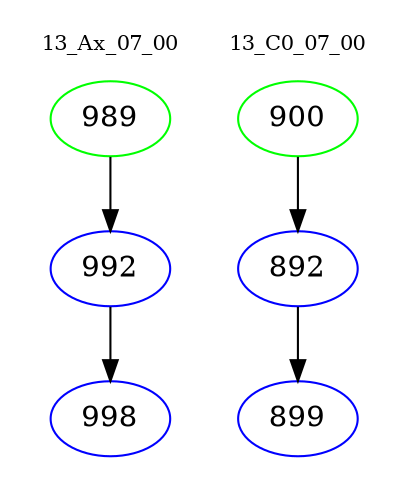 digraph{
subgraph cluster_0 {
color = white
label = "13_Ax_07_00";
fontsize=10;
T0_989 [label="989", color="green"]
T0_989 -> T0_992 [color="black"]
T0_992 [label="992", color="blue"]
T0_992 -> T0_998 [color="black"]
T0_998 [label="998", color="blue"]
}
subgraph cluster_1 {
color = white
label = "13_C0_07_00";
fontsize=10;
T1_900 [label="900", color="green"]
T1_900 -> T1_892 [color="black"]
T1_892 [label="892", color="blue"]
T1_892 -> T1_899 [color="black"]
T1_899 [label="899", color="blue"]
}
}
